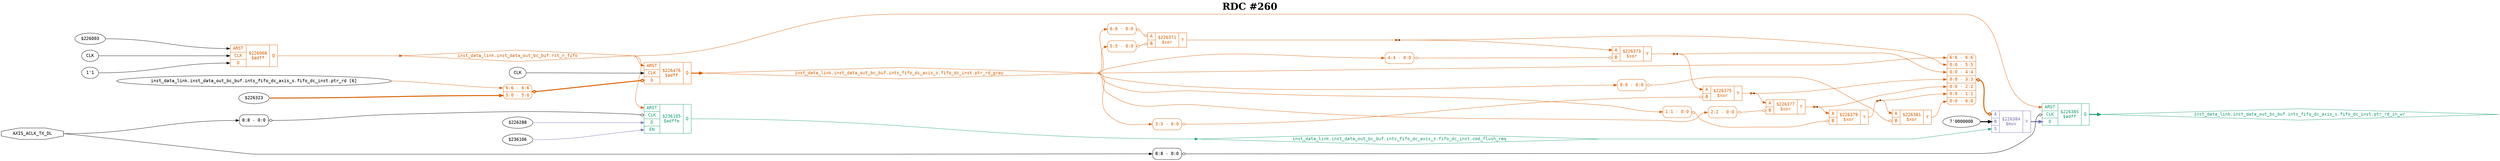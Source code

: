 digraph "spacefibre_light_top" {
label=<<b>RDC #260</b>>;
labelloc="t"
fontsize="30"
node ["fontname"="Courier"]
edge ["fontname"="Courier"]
rankdir="LR";
remincross=true;
n8 [ shape=octagon, label="AXIS_ACLK_TX_DL", color="black", fontcolor="black", href="/src/ip_spacefibre_light_top/spacefibre_light_top.vhd#58" ];
n9 [ shape=diamond, label="inst_data_link.inst_data_out_bc_buf.ints_fifo_dc_axis_s.fifo_dc_inst.cmd_flush_req", colorscheme="dark28", color="1", fontcolor="1", href="/src/ip/fifo_dc/fifo_dc.vhd#111" ];
n10 [ shape=diamond, label="inst_data_link.inst_data_out_bc_buf.ints_fifo_dc_axis_s.fifo_dc_inst.ptr_rd_gray", colorscheme="dark28", color="2", fontcolor="2", href="/src/ip/fifo_dc/fifo_dc.vhd#103" ];
n11 [ shape=diamond, label="inst_data_link.inst_data_out_bc_buf.ints_fifo_dc_axis_s.fifo_dc_inst.ptr_rd_in_wr", colorscheme="dark28", color="1", fontcolor="1", href="/src/ip/fifo_dc/fifo_dc.vhd#106" ];
n12 [ shape=diamond, label="inst_data_link.inst_data_out_bc_buf.rst_n_fifo", colorscheme="dark28", color="2", fontcolor="2", href="/src/module_data_link/data_out_bc_buf.vhd#118" ];
{ rank="source"; n8;}
{ rank="sink";}
v1 [ label="$226288" ];
v2 [ label="$236106" ];
c18 [ shape=record, label="{{<p13> ARST|<p14> CLK|<p15> D|<p16> EN}|$236105\n$adffe|{<p17> Q}}", colorscheme="dark28", color="1", fontcolor="1" , href="/src/ip/fifo_dc/fifo_dc.vhd#440"  ];
x0 [ shape=record, style=rounded, label="<s0> 8:8 - 0:0 ", color="black", fontcolor="black" ];
x0:e -> c18:p14:w [arrowhead=odiamond, arrowtail=odiamond, dir=both, color="black", fontcolor="black", label=""];
v3 [ label="$226003" ];
v4 [ label="CLK" ];
v5 [ label="1'1" ];
c19 [ shape=record, label="{{<p13> ARST|<p14> CLK|<p15> D}|$226068\n$adff|{<p17> Q}}", colorscheme="dark28", color="2", fontcolor="2" , href="/src/module_data_link/data_out_bc_buf.vhd#172"  ];
c23 [ shape=record, label="{{<p20> A|<p21> B}|$226371\n$xor|{<p22> Y}}", colorscheme="dark28", color="2", fontcolor="2" , href="/src/ip/fifo_dc/fifo_dc.vhd#144"  ];
x6 [ shape=record, style=rounded, label="<s0> 6:6 - 0:0 ", colorscheme="dark28", color="2", fontcolor="2" ];
x6:e -> c23:p20:w [arrowhead=odiamond, arrowtail=odiamond, dir=both, colorscheme="dark28", color="2", fontcolor="2", label=""];
x7 [ shape=record, style=rounded, label="<s0> 5:5 - 0:0 ", colorscheme="dark28", color="2", fontcolor="2" ];
x7:e -> c23:p21:w [arrowhead=odiamond, arrowtail=odiamond, dir=both, colorscheme="dark28", color="2", fontcolor="2", label=""];
c24 [ shape=record, label="{{<p20> A|<p21> B}|$226373\n$xor|{<p22> Y}}", colorscheme="dark28", color="2", fontcolor="2" , href="/src/ip/fifo_dc/fifo_dc.vhd#144"  ];
x8 [ shape=record, style=rounded, label="<s0> 4:4 - 0:0 ", colorscheme="dark28", color="2", fontcolor="2" ];
x8:e -> c24:p21:w [arrowhead=odiamond, arrowtail=odiamond, dir=both, colorscheme="dark28", color="2", fontcolor="2", label=""];
c25 [ shape=record, label="{{<p20> A|<p21> B}|$226375\n$xor|{<p22> Y}}", colorscheme="dark28", color="2", fontcolor="2" , href="/src/ip/fifo_dc/fifo_dc.vhd#144"  ];
x9 [ shape=record, style=rounded, label="<s0> 3:3 - 0:0 ", colorscheme="dark28", color="2", fontcolor="2" ];
x9:e -> c25:p21:w [arrowhead=odiamond, arrowtail=odiamond, dir=both, colorscheme="dark28", color="2", fontcolor="2", label=""];
c26 [ shape=record, label="{{<p20> A|<p21> B}|$226377\n$xor|{<p22> Y}}", colorscheme="dark28", color="2", fontcolor="2" , href="/src/ip/fifo_dc/fifo_dc.vhd#144"  ];
x10 [ shape=record, style=rounded, label="<s0> 2:2 - 0:0 ", colorscheme="dark28", color="2", fontcolor="2" ];
x10:e -> c26:p21:w [arrowhead=odiamond, arrowtail=odiamond, dir=both, colorscheme="dark28", color="2", fontcolor="2", label=""];
c27 [ shape=record, label="{{<p20> A|<p21> B}|$226379\n$xor|{<p22> Y}}", colorscheme="dark28", color="2", fontcolor="2" , href="/src/ip/fifo_dc/fifo_dc.vhd#144"  ];
x11 [ shape=record, style=rounded, label="<s0> 1:1 - 0:0 ", colorscheme="dark28", color="2", fontcolor="2" ];
x11:e -> c27:p21:w [arrowhead=odiamond, arrowtail=odiamond, dir=both, colorscheme="dark28", color="2", fontcolor="2", label=""];
c28 [ shape=record, label="{{<p20> A|<p21> B}|$226381\n$xor|{<p22> Y}}", colorscheme="dark28", color="2", fontcolor="2" , href="/src/ip/fifo_dc/fifo_dc.vhd#144"  ];
x12 [ shape=record, style=rounded, label="<s0> 0:0 - 0:0 ", colorscheme="dark28", color="2", fontcolor="2" ];
x12:e -> c28:p21:w [arrowhead=odiamond, arrowtail=odiamond, dir=both, colorscheme="dark28", color="2", fontcolor="2", label=""];
v14 [ label="7'0000000" ];
c30 [ shape=record, label="{{<p20> A|<p21> B|<p29> S}|$226384\n$mux|{<p22> Y}}", colorscheme="dark28", color="3", fontcolor="3" , href="/src/ip/fifo_dc/fifo_dc.vhd#225"  ];
x13 [ shape=record, style=rounded, label="<s6> 6:6 - 6:6 |<s5> 0:0 - 5:5 |<s4> 0:0 - 4:4 |<s3> 0:0 - 3:3 |<s2> 0:0 - 2:2 |<s1> 0:0 - 1:1 |<s0> 0:0 - 0:0 ", colorscheme="dark28", color="2", fontcolor="2" ];
x13:e -> c30:p20:w [arrowhead=odiamond, arrowtail=odiamond, dir=both, colorscheme="dark28", color="2", fontcolor="2", style="setlinewidth(3)", label=""];
v15 [ label="CLK" ];
v17 [ label="inst_data_link.inst_data_out_bc_buf.ints_fifo_dc_axis_s.fifo_dc_inst.ptr_rd [6]" ];
v18 [ label="$226323" ];
c31 [ shape=record, label="{{<p13> ARST|<p14> CLK|<p15> D}|$226476\n$adff|{<p17> Q}}", colorscheme="dark28", color="2", fontcolor="2" , href="/src/ip/fifo_dc/fifo_dc.vhd#362"  ];
x16 [ shape=record, style=rounded, label="<s1> 6:6 - 6:6 |<s0> 5:0 - 5:0 ", colorscheme="dark28", color="2", fontcolor="2" ];
x16:e -> c31:p15:w [arrowhead=odiamond, arrowtail=odiamond, dir=both, colorscheme="dark28", color="2", fontcolor="2", style="setlinewidth(3)", label=""];
c32 [ shape=record, label="{{<p13> ARST|<p14> CLK|<p15> D}|$226385\n$adff|{<p17> Q}}", colorscheme="dark28", color="1", fontcolor="1" , href="/src/ip/fifo_dc/fifo_dc.vhd#222"  ];
x19 [ shape=record, style=rounded, label="<s0> 8:8 - 0:0 ", color="black", fontcolor="black" ];
x19:e -> c32:p14:w [arrowhead=odiamond, arrowtail=odiamond, dir=both, color="black", fontcolor="black", label=""];
n1 [ shape=point ];
c23:p22:e -> n1:w [colorscheme="dark28", color="2", fontcolor="2", label=""];
n1:e -> c24:p20:w [colorscheme="dark28", color="2", fontcolor="2", label=""];
n1:e -> x13:s5:w [colorscheme="dark28", color="2", fontcolor="2", label=""];
c31:p17:e -> n10:w [colorscheme="dark28", color="2", fontcolor="2", style="setlinewidth(3)", label=""];
n10:e -> x10:s0:w [colorscheme="dark28", color="2", fontcolor="2", label=""];
n10:e -> x11:s0:w [colorscheme="dark28", color="2", fontcolor="2", label=""];
n10:e -> x12:s0:w [colorscheme="dark28", color="2", fontcolor="2", label=""];
n10:e -> x13:s6:w [colorscheme="dark28", color="2", fontcolor="2", label=""];
n10:e -> x6:s0:w [colorscheme="dark28", color="2", fontcolor="2", label=""];
n10:e -> x7:s0:w [colorscheme="dark28", color="2", fontcolor="2", label=""];
n10:e -> x8:s0:w [colorscheme="dark28", color="2", fontcolor="2", label=""];
n10:e -> x9:s0:w [colorscheme="dark28", color="2", fontcolor="2", label=""];
c32:p17:e -> n11:w [colorscheme="dark28", color="1", fontcolor="1", style="setlinewidth(3)", label=""];
c19:p17:e -> n12:w [colorscheme="dark28", color="2", fontcolor="2", label=""];
n12:e -> c18:p13:w [colorscheme="dark28", color="2", fontcolor="2", label=""];
n12:e -> c31:p13:w [colorscheme="dark28", color="2", fontcolor="2", label=""];
n12:e -> c32:p13:w [colorscheme="dark28", color="2", fontcolor="2", label=""];
n2 [ shape=point ];
c24:p22:e -> n2:w [colorscheme="dark28", color="2", fontcolor="2", label=""];
n2:e -> c25:p20:w [colorscheme="dark28", color="2", fontcolor="2", label=""];
n2:e -> x13:s4:w [colorscheme="dark28", color="2", fontcolor="2", label=""];
n3 [ shape=point ];
c25:p22:e -> n3:w [colorscheme="dark28", color="2", fontcolor="2", label=""];
n3:e -> c26:p20:w [colorscheme="dark28", color="2", fontcolor="2", label=""];
n3:e -> x13:s3:w [colorscheme="dark28", color="2", fontcolor="2", label=""];
n4 [ shape=point ];
c26:p22:e -> n4:w [colorscheme="dark28", color="2", fontcolor="2", label=""];
n4:e -> c27:p20:w [colorscheme="dark28", color="2", fontcolor="2", label=""];
n4:e -> x13:s2:w [colorscheme="dark28", color="2", fontcolor="2", label=""];
n5 [ shape=point ];
c27:p22:e -> n5:w [colorscheme="dark28", color="2", fontcolor="2", label=""];
n5:e -> c28:p20:w [colorscheme="dark28", color="2", fontcolor="2", label=""];
n5:e -> x13:s1:w [colorscheme="dark28", color="2", fontcolor="2", label=""];
c28:p22:e -> x13:s0:w [colorscheme="dark28", color="2", fontcolor="2", label=""];
c30:p22:e -> c32:p15:w [colorscheme="dark28", color="3", fontcolor="3", style="setlinewidth(3)", label=""];
n8:e -> x0:s0:w [color="black", fontcolor="black", label=""];
n8:e -> x19:s0:w [color="black", fontcolor="black", label=""];
c18:p17:e -> n9:w [colorscheme="dark28", color="1", fontcolor="1", label=""];
n9:e -> c30:p29:w [colorscheme="dark28", color="1", fontcolor="1", label=""];
v1:e -> c18:p15:w [colorscheme="dark28", color="3", fontcolor="3", label=""];
v14:e -> c30:p21:w [color="black", fontcolor="black", style="setlinewidth(3)", label=""];
v15:e -> c31:p14:w [color="black", fontcolor="black", label=""];
v17:e -> x16:s1:w [colorscheme="dark28", color="2", fontcolor="2", label=""];
v18:e -> x16:s0:w [colorscheme="dark28", color="2", fontcolor="2", style="setlinewidth(3)", label=""];
v2:e -> c18:p16:w [colorscheme="dark28", color="3", fontcolor="3", label=""];
v3:e -> c19:p13:w [color="black", fontcolor="black", label=""];
v4:e -> c19:p14:w [color="black", fontcolor="black", label=""];
v5:e -> c19:p15:w [color="black", fontcolor="black", label=""];
}

